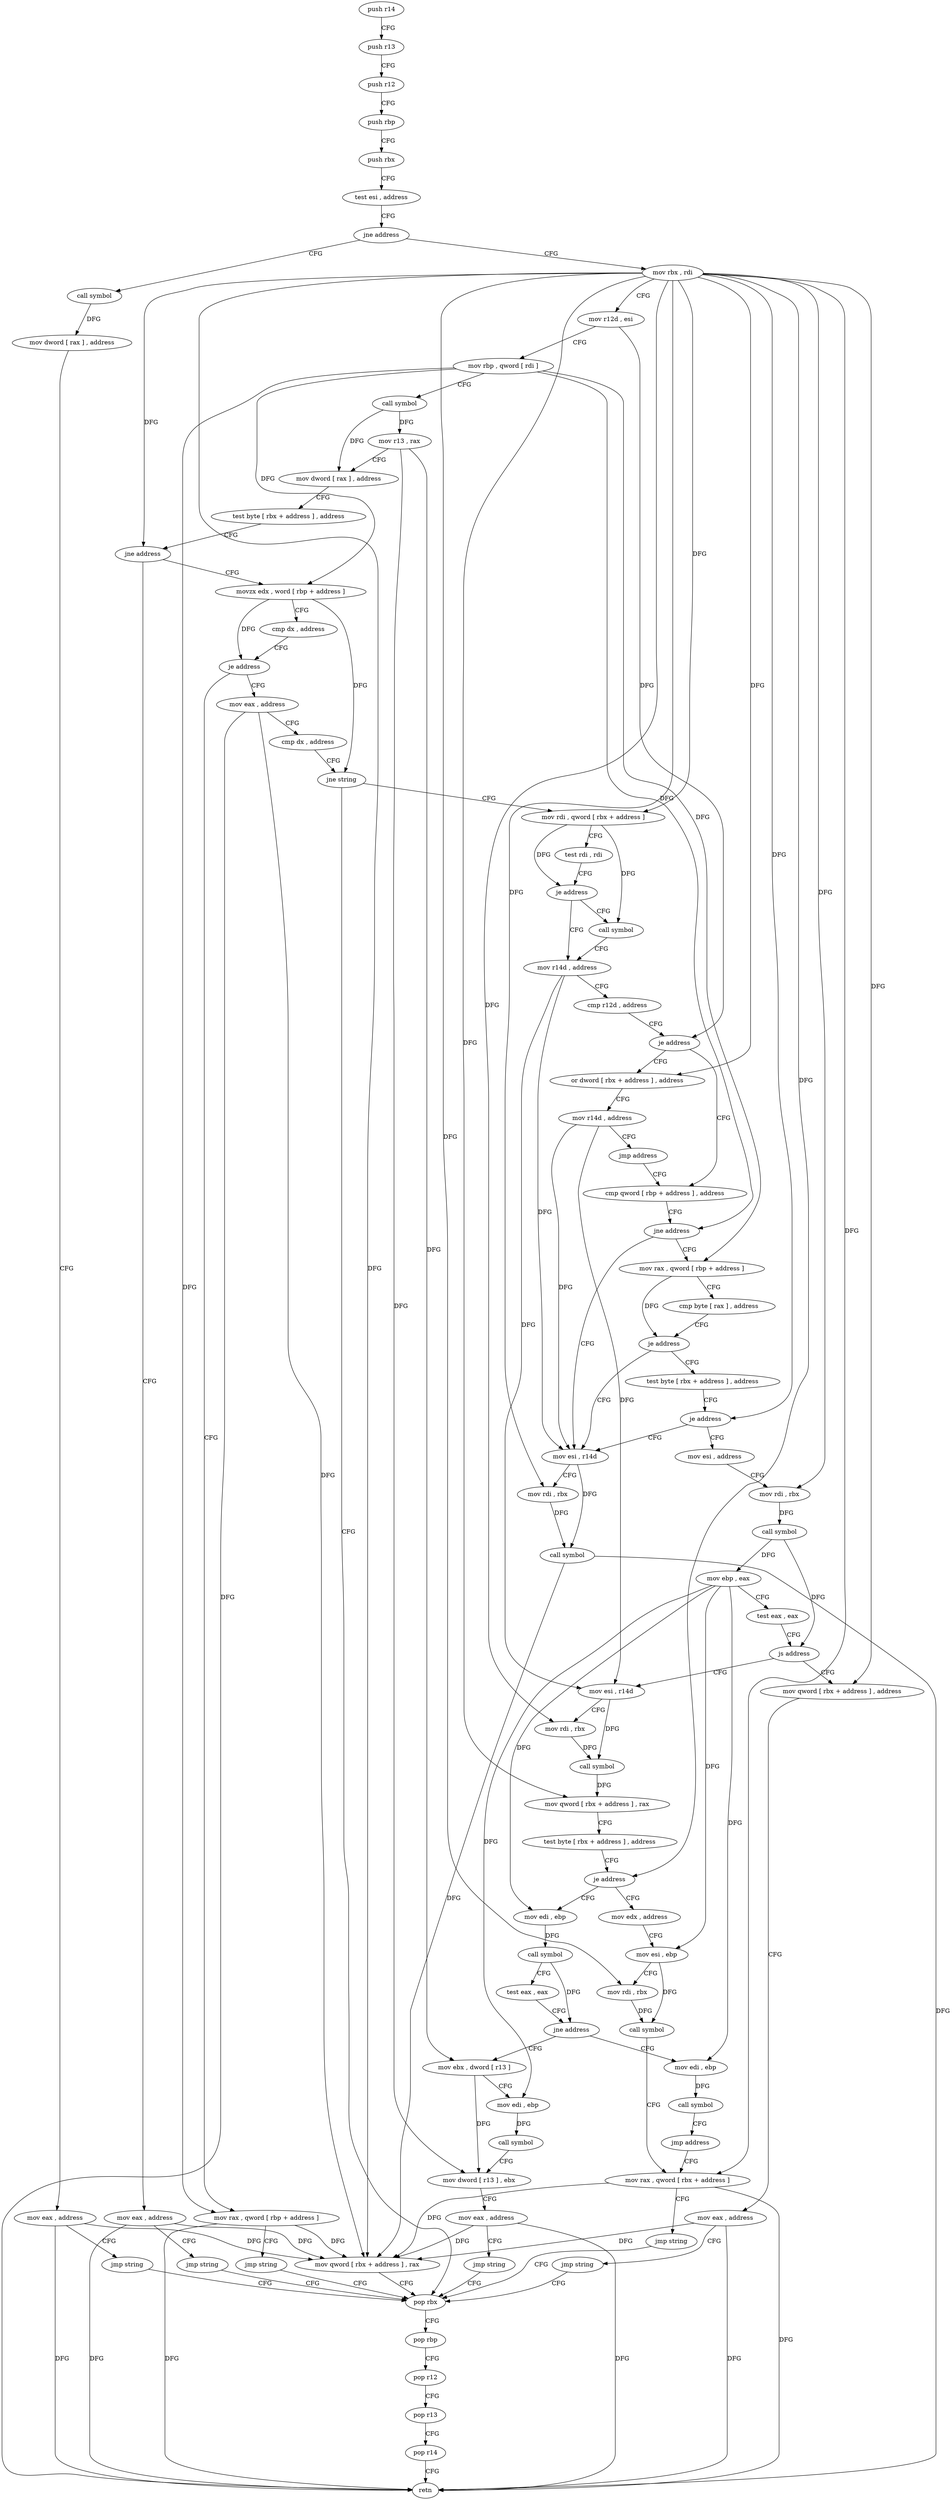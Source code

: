 digraph "func" {
"4275055" [label = "push r14" ]
"4275057" [label = "push r13" ]
"4275059" [label = "push r12" ]
"4275061" [label = "push rbp" ]
"4275062" [label = "push rbx" ]
"4275063" [label = "test esi , address" ]
"4275069" [label = "jne address" ]
"4275204" [label = "call symbol" ]
"4275075" [label = "mov rbx , rdi" ]
"4275209" [label = "mov dword [ rax ] , address" ]
"4275215" [label = "mov eax , address" ]
"4275220" [label = "jmp string" ]
"4275195" [label = "pop rbx" ]
"4275078" [label = "mov r12d , esi" ]
"4275081" [label = "mov rbp , qword [ rdi ]" ]
"4275084" [label = "call symbol" ]
"4275089" [label = "mov r13 , rax" ]
"4275092" [label = "mov dword [ rax ] , address" ]
"4275098" [label = "test byte [ rbx + address ] , address" ]
"4275102" [label = "jne address" ]
"4275364" [label = "mov eax , address" ]
"4275108" [label = "movzx edx , word [ rbp + address ]" ]
"4275196" [label = "pop rbp" ]
"4275197" [label = "pop r12" ]
"4275199" [label = "pop r13" ]
"4275201" [label = "pop r14" ]
"4275203" [label = "retn" ]
"4275369" [label = "jmp string" ]
"4275112" [label = "cmp dx , address" ]
"4275116" [label = "je address" ]
"4275222" [label = "mov rax , qword [ rbp + address ]" ]
"4275118" [label = "mov eax , address" ]
"4275226" [label = "jmp string" ]
"4275123" [label = "cmp dx , address" ]
"4275127" [label = "jne string" ]
"4275129" [label = "mov rdi , qword [ rbx + address ]" ]
"4275133" [label = "test rdi , rdi" ]
"4275136" [label = "je address" ]
"4275143" [label = "mov r14d , address" ]
"4275138" [label = "call symbol" ]
"4275149" [label = "cmp r12d , address" ]
"4275156" [label = "je address" ]
"4275228" [label = "or dword [ rbx + address ] , address" ]
"4275158" [label = "cmp qword [ rbp + address ] , address" ]
"4275235" [label = "mov r14d , address" ]
"4275241" [label = "jmp address" ]
"4275163" [label = "jne address" ]
"4275180" [label = "mov esi , r14d" ]
"4275165" [label = "mov rax , qword [ rbp + address ]" ]
"4275183" [label = "mov rdi , rbx" ]
"4275186" [label = "call symbol" ]
"4275191" [label = "mov qword [ rbx + address ] , rax" ]
"4275169" [label = "cmp byte [ rax ] , address" ]
"4275172" [label = "je address" ]
"4275174" [label = "test byte [ rbx + address ] , address" ]
"4275178" [label = "je address" ]
"4275243" [label = "mov esi , address" ]
"4275248" [label = "mov rdi , rbx" ]
"4275251" [label = "call symbol" ]
"4275256" [label = "mov ebp , eax" ]
"4275258" [label = "test eax , eax" ]
"4275260" [label = "js address" ]
"4275304" [label = "mov qword [ rbx + address ] , address" ]
"4275262" [label = "mov esi , r14d" ]
"4275312" [label = "mov eax , address" ]
"4275317" [label = "jmp string" ]
"4275265" [label = "mov rdi , rbx" ]
"4275268" [label = "call symbol" ]
"4275273" [label = "mov qword [ rbx + address ] , rax" ]
"4275277" [label = "test byte [ rbx + address ] , address" ]
"4275281" [label = "je address" ]
"4275319" [label = "mov edi , ebp" ]
"4275283" [label = "mov edx , address" ]
"4275321" [label = "call symbol" ]
"4275326" [label = "test eax , eax" ]
"4275328" [label = "jne address" ]
"4275339" [label = "mov ebx , dword [ r13 ]" ]
"4275330" [label = "mov edi , ebp" ]
"4275288" [label = "mov esi , ebp" ]
"4275290" [label = "mov rdi , rbx" ]
"4275293" [label = "call symbol" ]
"4275298" [label = "mov rax , qword [ rbx + address ]" ]
"4275343" [label = "mov edi , ebp" ]
"4275345" [label = "call symbol" ]
"4275350" [label = "mov dword [ r13 ] , ebx" ]
"4275354" [label = "mov eax , address" ]
"4275359" [label = "jmp string" ]
"4275332" [label = "call symbol" ]
"4275337" [label = "jmp address" ]
"4275302" [label = "jmp string" ]
"4275055" -> "4275057" [ label = "CFG" ]
"4275057" -> "4275059" [ label = "CFG" ]
"4275059" -> "4275061" [ label = "CFG" ]
"4275061" -> "4275062" [ label = "CFG" ]
"4275062" -> "4275063" [ label = "CFG" ]
"4275063" -> "4275069" [ label = "CFG" ]
"4275069" -> "4275204" [ label = "CFG" ]
"4275069" -> "4275075" [ label = "CFG" ]
"4275204" -> "4275209" [ label = "DFG" ]
"4275075" -> "4275078" [ label = "CFG" ]
"4275075" -> "4275102" [ label = "DFG" ]
"4275075" -> "4275129" [ label = "DFG" ]
"4275075" -> "4275228" [ label = "DFG" ]
"4275075" -> "4275183" [ label = "DFG" ]
"4275075" -> "4275191" [ label = "DFG" ]
"4275075" -> "4275178" [ label = "DFG" ]
"4275075" -> "4275248" [ label = "DFG" ]
"4275075" -> "4275304" [ label = "DFG" ]
"4275075" -> "4275265" [ label = "DFG" ]
"4275075" -> "4275273" [ label = "DFG" ]
"4275075" -> "4275281" [ label = "DFG" ]
"4275075" -> "4275290" [ label = "DFG" ]
"4275075" -> "4275298" [ label = "DFG" ]
"4275209" -> "4275215" [ label = "CFG" ]
"4275215" -> "4275220" [ label = "CFG" ]
"4275215" -> "4275203" [ label = "DFG" ]
"4275215" -> "4275191" [ label = "DFG" ]
"4275220" -> "4275195" [ label = "CFG" ]
"4275195" -> "4275196" [ label = "CFG" ]
"4275078" -> "4275081" [ label = "CFG" ]
"4275078" -> "4275156" [ label = "DFG" ]
"4275081" -> "4275084" [ label = "CFG" ]
"4275081" -> "4275108" [ label = "DFG" ]
"4275081" -> "4275222" [ label = "DFG" ]
"4275081" -> "4275163" [ label = "DFG" ]
"4275081" -> "4275165" [ label = "DFG" ]
"4275084" -> "4275089" [ label = "DFG" ]
"4275084" -> "4275092" [ label = "DFG" ]
"4275089" -> "4275092" [ label = "CFG" ]
"4275089" -> "4275339" [ label = "DFG" ]
"4275089" -> "4275350" [ label = "DFG" ]
"4275092" -> "4275098" [ label = "CFG" ]
"4275098" -> "4275102" [ label = "CFG" ]
"4275102" -> "4275364" [ label = "CFG" ]
"4275102" -> "4275108" [ label = "CFG" ]
"4275364" -> "4275369" [ label = "CFG" ]
"4275364" -> "4275203" [ label = "DFG" ]
"4275364" -> "4275191" [ label = "DFG" ]
"4275108" -> "4275112" [ label = "CFG" ]
"4275108" -> "4275116" [ label = "DFG" ]
"4275108" -> "4275127" [ label = "DFG" ]
"4275196" -> "4275197" [ label = "CFG" ]
"4275197" -> "4275199" [ label = "CFG" ]
"4275199" -> "4275201" [ label = "CFG" ]
"4275201" -> "4275203" [ label = "CFG" ]
"4275369" -> "4275195" [ label = "CFG" ]
"4275112" -> "4275116" [ label = "CFG" ]
"4275116" -> "4275222" [ label = "CFG" ]
"4275116" -> "4275118" [ label = "CFG" ]
"4275222" -> "4275226" [ label = "CFG" ]
"4275222" -> "4275203" [ label = "DFG" ]
"4275222" -> "4275191" [ label = "DFG" ]
"4275118" -> "4275123" [ label = "CFG" ]
"4275118" -> "4275203" [ label = "DFG" ]
"4275118" -> "4275191" [ label = "DFG" ]
"4275226" -> "4275195" [ label = "CFG" ]
"4275123" -> "4275127" [ label = "CFG" ]
"4275127" -> "4275195" [ label = "CFG" ]
"4275127" -> "4275129" [ label = "CFG" ]
"4275129" -> "4275133" [ label = "CFG" ]
"4275129" -> "4275136" [ label = "DFG" ]
"4275129" -> "4275138" [ label = "DFG" ]
"4275133" -> "4275136" [ label = "CFG" ]
"4275136" -> "4275143" [ label = "CFG" ]
"4275136" -> "4275138" [ label = "CFG" ]
"4275143" -> "4275149" [ label = "CFG" ]
"4275143" -> "4275180" [ label = "DFG" ]
"4275143" -> "4275262" [ label = "DFG" ]
"4275138" -> "4275143" [ label = "CFG" ]
"4275149" -> "4275156" [ label = "CFG" ]
"4275156" -> "4275228" [ label = "CFG" ]
"4275156" -> "4275158" [ label = "CFG" ]
"4275228" -> "4275235" [ label = "CFG" ]
"4275158" -> "4275163" [ label = "CFG" ]
"4275235" -> "4275241" [ label = "CFG" ]
"4275235" -> "4275180" [ label = "DFG" ]
"4275235" -> "4275262" [ label = "DFG" ]
"4275241" -> "4275158" [ label = "CFG" ]
"4275163" -> "4275180" [ label = "CFG" ]
"4275163" -> "4275165" [ label = "CFG" ]
"4275180" -> "4275183" [ label = "CFG" ]
"4275180" -> "4275186" [ label = "DFG" ]
"4275165" -> "4275169" [ label = "CFG" ]
"4275165" -> "4275172" [ label = "DFG" ]
"4275183" -> "4275186" [ label = "DFG" ]
"4275186" -> "4275191" [ label = "DFG" ]
"4275186" -> "4275203" [ label = "DFG" ]
"4275191" -> "4275195" [ label = "CFG" ]
"4275169" -> "4275172" [ label = "CFG" ]
"4275172" -> "4275180" [ label = "CFG" ]
"4275172" -> "4275174" [ label = "CFG" ]
"4275174" -> "4275178" [ label = "CFG" ]
"4275178" -> "4275243" [ label = "CFG" ]
"4275178" -> "4275180" [ label = "CFG" ]
"4275243" -> "4275248" [ label = "CFG" ]
"4275248" -> "4275251" [ label = "DFG" ]
"4275251" -> "4275256" [ label = "DFG" ]
"4275251" -> "4275260" [ label = "DFG" ]
"4275256" -> "4275258" [ label = "CFG" ]
"4275256" -> "4275319" [ label = "DFG" ]
"4275256" -> "4275288" [ label = "DFG" ]
"4275256" -> "4275343" [ label = "DFG" ]
"4275256" -> "4275330" [ label = "DFG" ]
"4275258" -> "4275260" [ label = "CFG" ]
"4275260" -> "4275304" [ label = "CFG" ]
"4275260" -> "4275262" [ label = "CFG" ]
"4275304" -> "4275312" [ label = "CFG" ]
"4275262" -> "4275265" [ label = "CFG" ]
"4275262" -> "4275268" [ label = "DFG" ]
"4275312" -> "4275317" [ label = "CFG" ]
"4275312" -> "4275191" [ label = "DFG" ]
"4275312" -> "4275203" [ label = "DFG" ]
"4275317" -> "4275195" [ label = "CFG" ]
"4275265" -> "4275268" [ label = "DFG" ]
"4275268" -> "4275273" [ label = "DFG" ]
"4275273" -> "4275277" [ label = "CFG" ]
"4275277" -> "4275281" [ label = "CFG" ]
"4275281" -> "4275319" [ label = "CFG" ]
"4275281" -> "4275283" [ label = "CFG" ]
"4275319" -> "4275321" [ label = "DFG" ]
"4275283" -> "4275288" [ label = "CFG" ]
"4275321" -> "4275326" [ label = "CFG" ]
"4275321" -> "4275328" [ label = "DFG" ]
"4275326" -> "4275328" [ label = "CFG" ]
"4275328" -> "4275339" [ label = "CFG" ]
"4275328" -> "4275330" [ label = "CFG" ]
"4275339" -> "4275343" [ label = "CFG" ]
"4275339" -> "4275350" [ label = "DFG" ]
"4275330" -> "4275332" [ label = "DFG" ]
"4275288" -> "4275290" [ label = "CFG" ]
"4275288" -> "4275293" [ label = "DFG" ]
"4275290" -> "4275293" [ label = "DFG" ]
"4275293" -> "4275298" [ label = "CFG" ]
"4275298" -> "4275302" [ label = "CFG" ]
"4275298" -> "4275191" [ label = "DFG" ]
"4275298" -> "4275203" [ label = "DFG" ]
"4275343" -> "4275345" [ label = "DFG" ]
"4275345" -> "4275350" [ label = "CFG" ]
"4275350" -> "4275354" [ label = "CFG" ]
"4275354" -> "4275359" [ label = "CFG" ]
"4275354" -> "4275191" [ label = "DFG" ]
"4275354" -> "4275203" [ label = "DFG" ]
"4275359" -> "4275195" [ label = "CFG" ]
"4275332" -> "4275337" [ label = "CFG" ]
"4275337" -> "4275298" [ label = "CFG" ]
"4275302" -> "4275195" [ label = "CFG" ]
}
